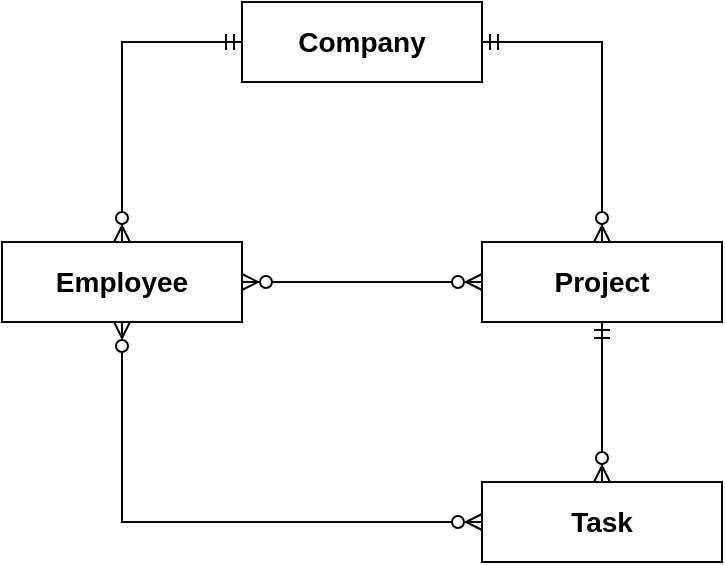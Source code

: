 <mxfile version="15.8.7" type="device"><diagram id="R2lEEEUBdFMjLlhIrx00" name="Page-1"><mxGraphModel dx="1422" dy="858" grid="1" gridSize="10" guides="1" tooltips="1" connect="1" arrows="1" fold="1" page="1" pageScale="1" pageWidth="850" pageHeight="1100" math="0" shadow="0" extFonts="Permanent Marker^https://fonts.googleapis.com/css?family=Permanent+Marker"><root><mxCell id="0"/><mxCell id="1" parent="0"/><mxCell id="b0_8tdm1Ns87K3Vn7Zfm-1" value="Company" style="whiteSpace=wrap;html=1;align=center;fontSize=14;fontStyle=1" parent="1" vertex="1"><mxGeometry x="280" y="200" width="120" height="40" as="geometry"/></mxCell><mxCell id="b0_8tdm1Ns87K3Vn7Zfm-3" value="Project" style="whiteSpace=wrap;html=1;align=center;fontSize=14;fontStyle=1" parent="1" vertex="1"><mxGeometry x="400" y="320" width="120" height="40" as="geometry"/></mxCell><mxCell id="b0_8tdm1Ns87K3Vn7Zfm-4" value="Employee" style="whiteSpace=wrap;html=1;align=center;fontSize=14;fontStyle=1" parent="1" vertex="1"><mxGeometry x="160" y="320" width="120" height="40" as="geometry"/></mxCell><mxCell id="YFHcQHC7nTGDFi-JKnz4-1" value="Task" style="whiteSpace=wrap;html=1;align=center;fontSize=14;fontStyle=1" parent="1" vertex="1"><mxGeometry x="400" y="440" width="120" height="40" as="geometry"/></mxCell><mxCell id="WoQB_tuc3uyvzbaK27_h-1" value="" style="fontSize=12;html=1;endArrow=ERzeroToMany;endFill=1;startArrow=ERzeroToMany;rounded=0;entryX=0;entryY=0.5;entryDx=0;entryDy=0;exitX=1;exitY=0.5;exitDx=0;exitDy=0;" parent="1" source="b0_8tdm1Ns87K3Vn7Zfm-4" target="b0_8tdm1Ns87K3Vn7Zfm-3" edge="1"><mxGeometry width="100" height="100" relative="1" as="geometry"><mxPoint x="270" y="690" as="sourcePoint"/><mxPoint x="370" y="590" as="targetPoint"/></mxGeometry></mxCell><mxCell id="mXylkzMn93vBKZmCwHk3-1" value="" style="fontSize=12;html=1;endArrow=ERzeroToMany;startArrow=ERmandOne;rounded=0;entryX=0.5;entryY=0;entryDx=0;entryDy=0;exitX=1;exitY=0.5;exitDx=0;exitDy=0;" parent="1" source="b0_8tdm1Ns87K3Vn7Zfm-1" target="b0_8tdm1Ns87K3Vn7Zfm-3" edge="1"><mxGeometry width="100" height="100" relative="1" as="geometry"><mxPoint x="370" y="770" as="sourcePoint"/><mxPoint x="470" y="670" as="targetPoint"/><Array as="points"><mxPoint x="460" y="220"/></Array></mxGeometry></mxCell><mxCell id="mXylkzMn93vBKZmCwHk3-2" value="" style="fontSize=12;html=1;endArrow=ERzeroToMany;startArrow=ERmandOne;rounded=0;entryX=0.5;entryY=0;entryDx=0;entryDy=0;exitX=0;exitY=0.5;exitDx=0;exitDy=0;" parent="1" source="b0_8tdm1Ns87K3Vn7Zfm-1" target="b0_8tdm1Ns87K3Vn7Zfm-4" edge="1"><mxGeometry width="100" height="100" relative="1" as="geometry"><mxPoint x="410" y="230" as="sourcePoint"/><mxPoint x="470" y="330" as="targetPoint"/><Array as="points"><mxPoint x="220" y="220"/></Array></mxGeometry></mxCell><mxCell id="mXylkzMn93vBKZmCwHk3-3" value="" style="fontSize=12;html=1;endArrow=ERzeroToMany;endFill=1;startArrow=ERzeroToMany;rounded=0;entryX=0;entryY=0.5;entryDx=0;entryDy=0;exitX=0.5;exitY=1;exitDx=0;exitDy=0;" parent="1" source="b0_8tdm1Ns87K3Vn7Zfm-4" target="YFHcQHC7nTGDFi-JKnz4-1" edge="1"><mxGeometry width="100" height="100" relative="1" as="geometry"><mxPoint x="290" y="350" as="sourcePoint"/><mxPoint x="410" y="350" as="targetPoint"/><Array as="points"><mxPoint x="220" y="460"/></Array></mxGeometry></mxCell><mxCell id="9btc71-vxrPfFok313I9-1" value="" style="fontSize=12;html=1;endArrow=ERzeroToMany;startArrow=ERmandOne;rounded=0;entryX=0.5;entryY=0;entryDx=0;entryDy=0;exitX=0.5;exitY=1;exitDx=0;exitDy=0;" edge="1" parent="1" source="b0_8tdm1Ns87K3Vn7Zfm-3" target="YFHcQHC7nTGDFi-JKnz4-1"><mxGeometry width="100" height="100" relative="1" as="geometry"><mxPoint x="410" y="230" as="sourcePoint"/><mxPoint x="470" y="330" as="targetPoint"/></mxGeometry></mxCell></root></mxGraphModel></diagram></mxfile>